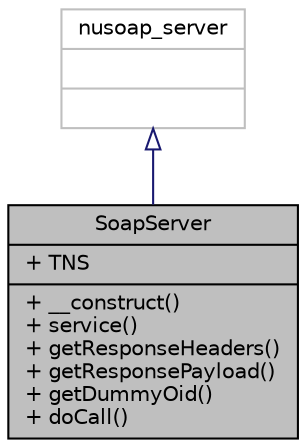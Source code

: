 digraph "SoapServer"
{
  edge [fontname="Helvetica",fontsize="10",labelfontname="Helvetica",labelfontsize="10"];
  node [fontname="Helvetica",fontsize="10",shape=record];
  Node0 [label="{SoapServer\n|+ TNS\l|+ __construct()\l+ service()\l+ getResponseHeaders()\l+ getResponsePayload()\l+ getDummyOid()\l+ doCall()\l}",height=0.2,width=0.4,color="black", fillcolor="grey75", style="filled", fontcolor="black"];
  Node1 -> Node0 [dir="back",color="midnightblue",fontsize="10",style="solid",arrowtail="onormal",fontname="Helvetica"];
  Node1 [label="{nusoap_server\n||}",height=0.2,width=0.4,color="grey75", fillcolor="white", style="filled"];
}
